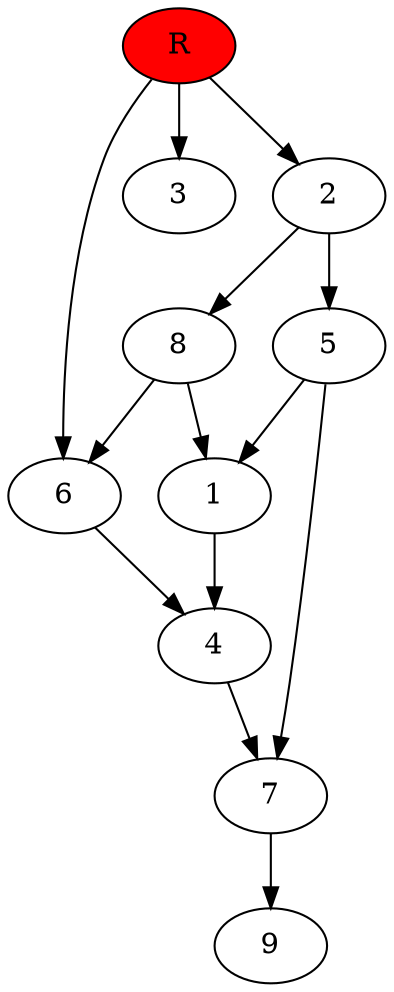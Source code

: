 digraph prb22681 {
	1
	2
	3
	4
	5
	6
	7
	8
	R [fillcolor="#ff0000" style=filled]
	1 -> 4
	2 -> 5
	2 -> 8
	4 -> 7
	5 -> 1
	5 -> 7
	6 -> 4
	7 -> 9
	8 -> 1
	8 -> 6
	R -> 2
	R -> 3
	R -> 6
}
